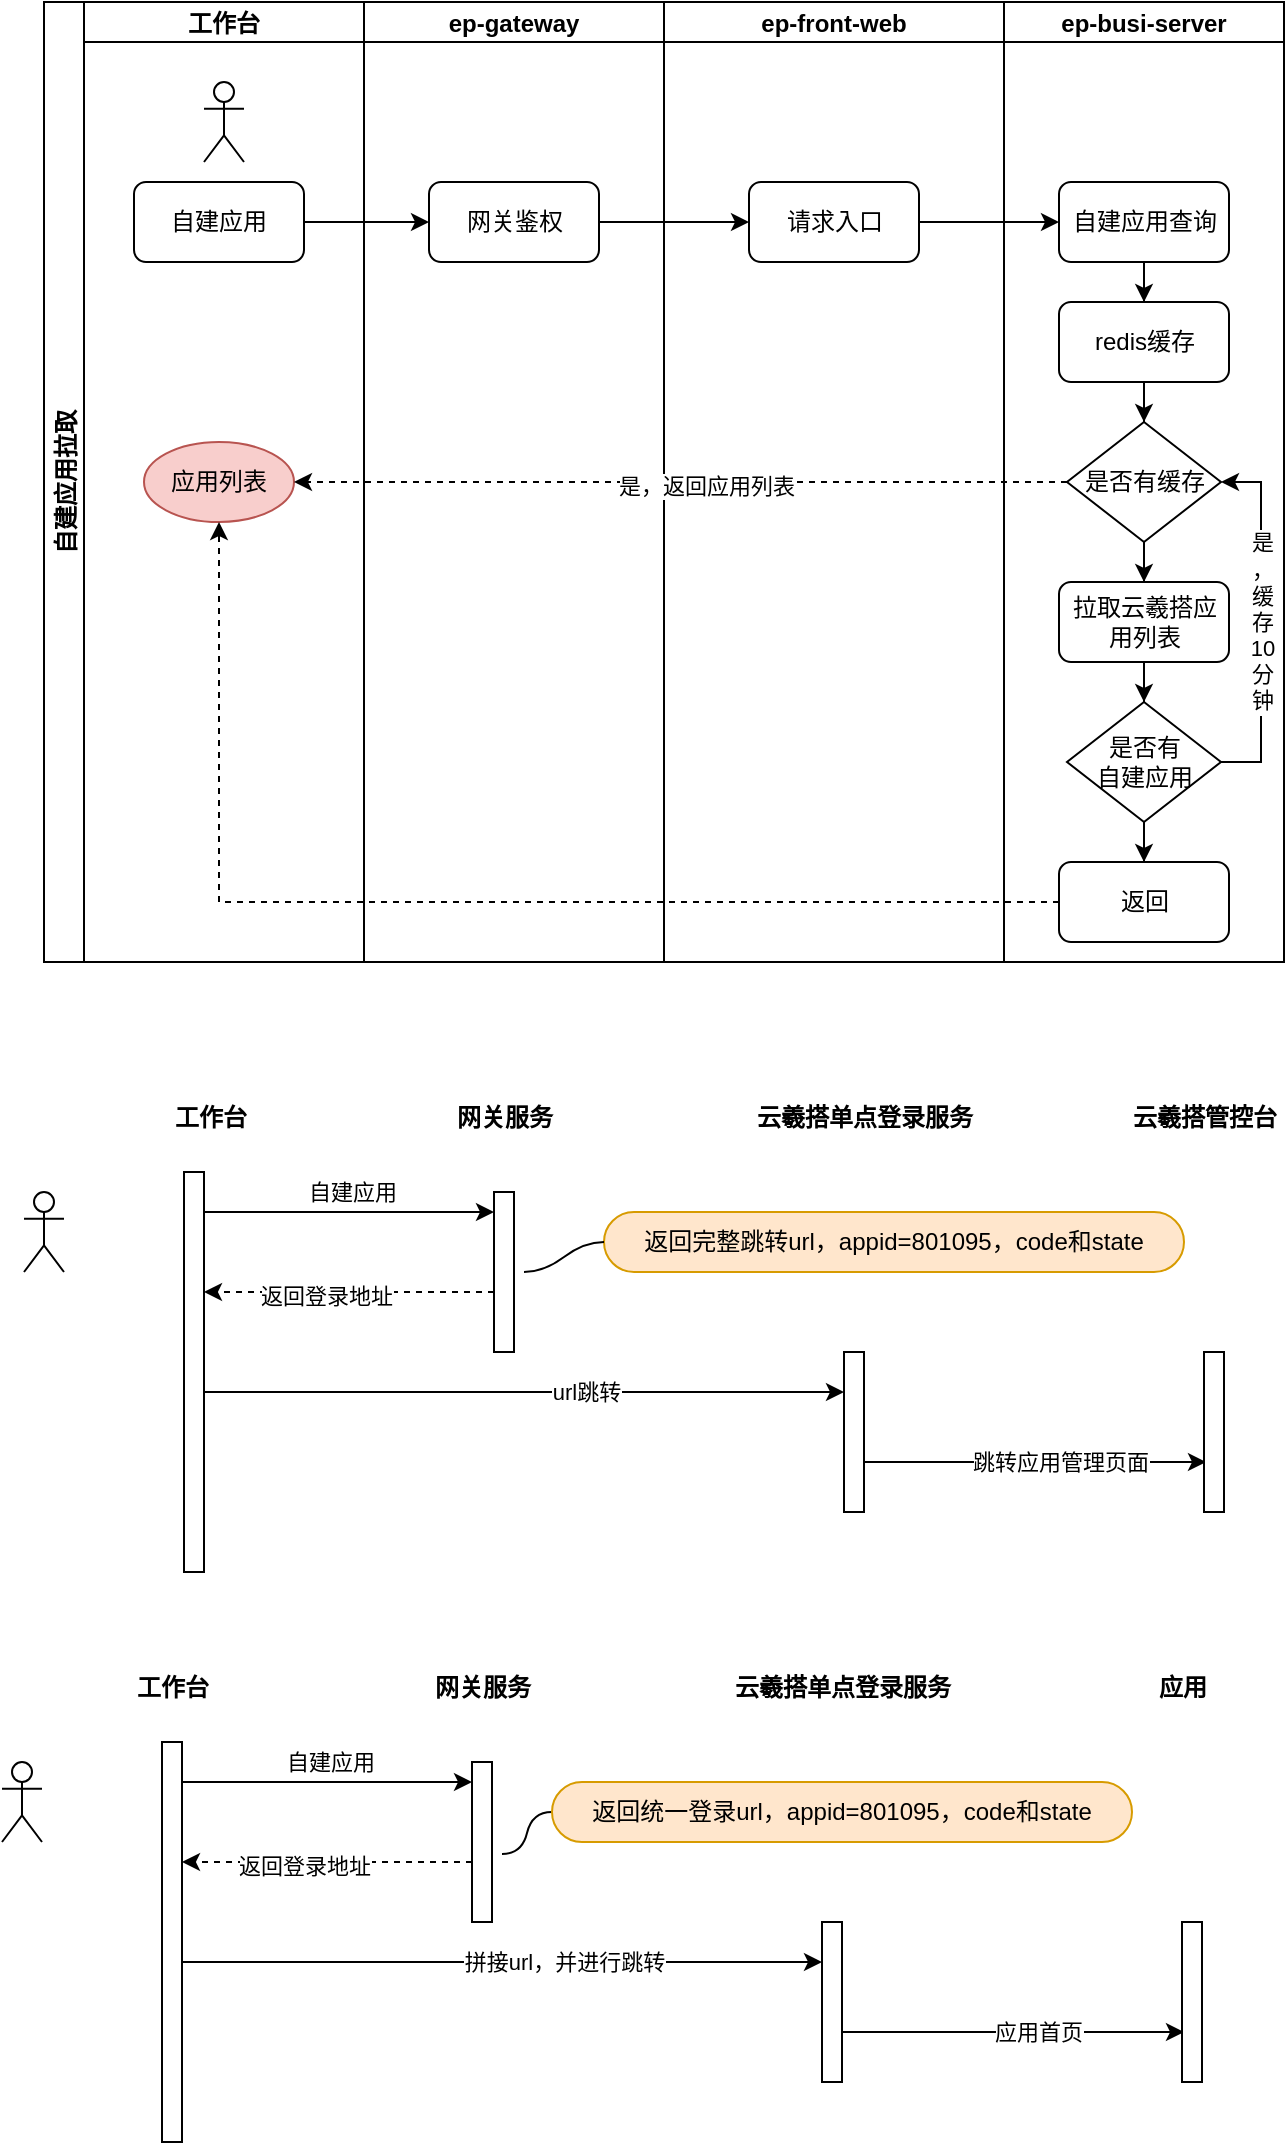 <mxfile version="21.5.2" type="github">
  <diagram name="第 1 页" id="CjZAQfYytGKl4JhauSCb">
    <mxGraphModel dx="954" dy="562" grid="1" gridSize="10" guides="1" tooltips="1" connect="1" arrows="1" fold="1" page="1" pageScale="1" pageWidth="827" pageHeight="1169" math="0" shadow="0">
      <root>
        <mxCell id="0" />
        <mxCell id="1" parent="0" />
        <mxCell id="qKHOSGlm7bQg_kF8OSWa-1" value="自建应用拉取" style="swimlane;childLayout=stackLayout;resizeParent=1;resizeParentMax=0;startSize=20;horizontal=0;horizontalStack=1;" vertex="1" parent="1">
          <mxGeometry x="120" y="40" width="620" height="480" as="geometry" />
        </mxCell>
        <mxCell id="qKHOSGlm7bQg_kF8OSWa-17" value="工作台" style="swimlane;startSize=20;" vertex="1" parent="qKHOSGlm7bQg_kF8OSWa-1">
          <mxGeometry x="20" width="140" height="480" as="geometry" />
        </mxCell>
        <mxCell id="qKHOSGlm7bQg_kF8OSWa-19" value="" style="shape=umlActor;verticalLabelPosition=bottom;verticalAlign=top;html=1;outlineConnect=0;" vertex="1" parent="qKHOSGlm7bQg_kF8OSWa-17">
          <mxGeometry x="60" y="40" width="20" height="40" as="geometry" />
        </mxCell>
        <mxCell id="qKHOSGlm7bQg_kF8OSWa-20" value="自建应用" style="rounded=1;whiteSpace=wrap;html=1;" vertex="1" parent="qKHOSGlm7bQg_kF8OSWa-17">
          <mxGeometry x="25" y="90" width="85" height="40" as="geometry" />
        </mxCell>
        <mxCell id="qKHOSGlm7bQg_kF8OSWa-33" value="应用列表" style="strokeWidth=1;html=1;shape=mxgraph.flowchart.start_1;whiteSpace=wrap;fillColor=#f8cecc;strokeColor=#b85450;" vertex="1" parent="qKHOSGlm7bQg_kF8OSWa-17">
          <mxGeometry x="30" y="220" width="75" height="40" as="geometry" />
        </mxCell>
        <mxCell id="qKHOSGlm7bQg_kF8OSWa-2" value="ep-gateway" style="swimlane;startSize=20;" vertex="1" parent="qKHOSGlm7bQg_kF8OSWa-1">
          <mxGeometry x="160" width="150" height="480" as="geometry" />
        </mxCell>
        <mxCell id="qKHOSGlm7bQg_kF8OSWa-22" value="网关鉴权" style="rounded=1;whiteSpace=wrap;html=1;" vertex="1" parent="qKHOSGlm7bQg_kF8OSWa-2">
          <mxGeometry x="32.5" y="90" width="85" height="40" as="geometry" />
        </mxCell>
        <mxCell id="qKHOSGlm7bQg_kF8OSWa-3" value="ep-front-web" style="swimlane;startSize=20;" vertex="1" parent="qKHOSGlm7bQg_kF8OSWa-1">
          <mxGeometry x="310" width="170" height="480" as="geometry" />
        </mxCell>
        <mxCell id="qKHOSGlm7bQg_kF8OSWa-23" value="请求入口" style="rounded=1;whiteSpace=wrap;html=1;" vertex="1" parent="qKHOSGlm7bQg_kF8OSWa-3">
          <mxGeometry x="42.5" y="90" width="85" height="40" as="geometry" />
        </mxCell>
        <mxCell id="qKHOSGlm7bQg_kF8OSWa-25" style="edgeStyle=orthogonalEdgeStyle;rounded=0;orthogonalLoop=1;jettySize=auto;html=1;" edge="1" parent="qKHOSGlm7bQg_kF8OSWa-1" source="qKHOSGlm7bQg_kF8OSWa-20" target="qKHOSGlm7bQg_kF8OSWa-22">
          <mxGeometry relative="1" as="geometry" />
        </mxCell>
        <mxCell id="qKHOSGlm7bQg_kF8OSWa-26" style="edgeStyle=orthogonalEdgeStyle;rounded=0;orthogonalLoop=1;jettySize=auto;html=1;" edge="1" parent="qKHOSGlm7bQg_kF8OSWa-1" source="qKHOSGlm7bQg_kF8OSWa-22" target="qKHOSGlm7bQg_kF8OSWa-23">
          <mxGeometry relative="1" as="geometry" />
        </mxCell>
        <mxCell id="qKHOSGlm7bQg_kF8OSWa-27" style="edgeStyle=orthogonalEdgeStyle;rounded=0;orthogonalLoop=1;jettySize=auto;html=1;" edge="1" parent="qKHOSGlm7bQg_kF8OSWa-1" source="qKHOSGlm7bQg_kF8OSWa-23" target="qKHOSGlm7bQg_kF8OSWa-24">
          <mxGeometry relative="1" as="geometry" />
        </mxCell>
        <mxCell id="qKHOSGlm7bQg_kF8OSWa-4" value="ep-busi-server" style="swimlane;startSize=20;" vertex="1" parent="qKHOSGlm7bQg_kF8OSWa-1">
          <mxGeometry x="480" width="140" height="480" as="geometry" />
        </mxCell>
        <mxCell id="qKHOSGlm7bQg_kF8OSWa-30" style="edgeStyle=orthogonalEdgeStyle;rounded=0;orthogonalLoop=1;jettySize=auto;html=1;entryX=0.5;entryY=0;entryDx=0;entryDy=0;" edge="1" parent="qKHOSGlm7bQg_kF8OSWa-4" source="qKHOSGlm7bQg_kF8OSWa-24" target="qKHOSGlm7bQg_kF8OSWa-29">
          <mxGeometry relative="1" as="geometry" />
        </mxCell>
        <mxCell id="qKHOSGlm7bQg_kF8OSWa-24" value="自建应用查询" style="rounded=1;whiteSpace=wrap;html=1;" vertex="1" parent="qKHOSGlm7bQg_kF8OSWa-4">
          <mxGeometry x="27.5" y="90" width="85" height="40" as="geometry" />
        </mxCell>
        <mxCell id="qKHOSGlm7bQg_kF8OSWa-32" style="edgeStyle=orthogonalEdgeStyle;rounded=0;orthogonalLoop=1;jettySize=auto;html=1;" edge="1" parent="qKHOSGlm7bQg_kF8OSWa-4" source="qKHOSGlm7bQg_kF8OSWa-29" target="qKHOSGlm7bQg_kF8OSWa-31">
          <mxGeometry relative="1" as="geometry" />
        </mxCell>
        <mxCell id="qKHOSGlm7bQg_kF8OSWa-29" value="redis缓存" style="rounded=1;whiteSpace=wrap;html=1;" vertex="1" parent="qKHOSGlm7bQg_kF8OSWa-4">
          <mxGeometry x="27.5" y="150" width="85" height="40" as="geometry" />
        </mxCell>
        <mxCell id="qKHOSGlm7bQg_kF8OSWa-37" style="edgeStyle=orthogonalEdgeStyle;rounded=0;orthogonalLoop=1;jettySize=auto;html=1;entryX=0.5;entryY=0;entryDx=0;entryDy=0;" edge="1" parent="qKHOSGlm7bQg_kF8OSWa-4" source="qKHOSGlm7bQg_kF8OSWa-31" target="qKHOSGlm7bQg_kF8OSWa-36">
          <mxGeometry relative="1" as="geometry" />
        </mxCell>
        <mxCell id="qKHOSGlm7bQg_kF8OSWa-31" value="是否有缓存" style="rhombus;whiteSpace=wrap;html=1;" vertex="1" parent="qKHOSGlm7bQg_kF8OSWa-4">
          <mxGeometry x="31.5" y="210" width="77" height="60" as="geometry" />
        </mxCell>
        <mxCell id="qKHOSGlm7bQg_kF8OSWa-41" style="edgeStyle=orthogonalEdgeStyle;rounded=0;orthogonalLoop=1;jettySize=auto;html=1;" edge="1" parent="qKHOSGlm7bQg_kF8OSWa-4" source="qKHOSGlm7bQg_kF8OSWa-36" target="qKHOSGlm7bQg_kF8OSWa-38">
          <mxGeometry relative="1" as="geometry" />
        </mxCell>
        <mxCell id="qKHOSGlm7bQg_kF8OSWa-36" value="拉取云羲搭应用列表" style="rounded=1;whiteSpace=wrap;html=1;" vertex="1" parent="qKHOSGlm7bQg_kF8OSWa-4">
          <mxGeometry x="27.5" y="290" width="85" height="40" as="geometry" />
        </mxCell>
        <mxCell id="qKHOSGlm7bQg_kF8OSWa-39" style="edgeStyle=orthogonalEdgeStyle;rounded=0;orthogonalLoop=1;jettySize=auto;html=1;entryX=1;entryY=0.5;entryDx=0;entryDy=0;exitX=1;exitY=0.5;exitDx=0;exitDy=0;" edge="1" parent="qKHOSGlm7bQg_kF8OSWa-4" source="qKHOSGlm7bQg_kF8OSWa-38" target="qKHOSGlm7bQg_kF8OSWa-31">
          <mxGeometry relative="1" as="geometry" />
        </mxCell>
        <mxCell id="qKHOSGlm7bQg_kF8OSWa-40" value="是&lt;br&gt;，&lt;br&gt;缓&lt;br&gt;存&lt;br&gt;10&lt;br&gt;分&lt;br&gt;钟" style="edgeLabel;html=1;align=center;verticalAlign=middle;resizable=0;points=[];" vertex="1" connectable="0" parent="qKHOSGlm7bQg_kF8OSWa-39">
          <mxGeometry y="1" relative="1" as="geometry">
            <mxPoint x="1" as="offset" />
          </mxGeometry>
        </mxCell>
        <mxCell id="qKHOSGlm7bQg_kF8OSWa-44" style="edgeStyle=orthogonalEdgeStyle;rounded=0;orthogonalLoop=1;jettySize=auto;html=1;" edge="1" parent="qKHOSGlm7bQg_kF8OSWa-4" source="qKHOSGlm7bQg_kF8OSWa-38" target="qKHOSGlm7bQg_kF8OSWa-43">
          <mxGeometry relative="1" as="geometry" />
        </mxCell>
        <mxCell id="qKHOSGlm7bQg_kF8OSWa-38" value="是否有&lt;br&gt;自建应用" style="rhombus;whiteSpace=wrap;html=1;" vertex="1" parent="qKHOSGlm7bQg_kF8OSWa-4">
          <mxGeometry x="31.5" y="350" width="77" height="60" as="geometry" />
        </mxCell>
        <mxCell id="qKHOSGlm7bQg_kF8OSWa-43" value="返回" style="rounded=1;whiteSpace=wrap;html=1;" vertex="1" parent="qKHOSGlm7bQg_kF8OSWa-4">
          <mxGeometry x="27.5" y="430" width="85" height="40" as="geometry" />
        </mxCell>
        <mxCell id="qKHOSGlm7bQg_kF8OSWa-34" style="edgeStyle=orthogonalEdgeStyle;rounded=0;orthogonalLoop=1;jettySize=auto;html=1;entryX=1;entryY=0.5;entryDx=0;entryDy=0;entryPerimeter=0;dashed=1;" edge="1" parent="qKHOSGlm7bQg_kF8OSWa-1" source="qKHOSGlm7bQg_kF8OSWa-31" target="qKHOSGlm7bQg_kF8OSWa-33">
          <mxGeometry relative="1" as="geometry" />
        </mxCell>
        <mxCell id="qKHOSGlm7bQg_kF8OSWa-35" value="是，返回应用列表" style="edgeLabel;html=1;align=center;verticalAlign=middle;resizable=0;points=[];" vertex="1" connectable="0" parent="qKHOSGlm7bQg_kF8OSWa-34">
          <mxGeometry x="-0.066" y="2" relative="1" as="geometry">
            <mxPoint as="offset" />
          </mxGeometry>
        </mxCell>
        <mxCell id="qKHOSGlm7bQg_kF8OSWa-45" style="edgeStyle=orthogonalEdgeStyle;rounded=0;orthogonalLoop=1;jettySize=auto;html=1;entryX=0.5;entryY=1;entryDx=0;entryDy=0;entryPerimeter=0;dashed=1;" edge="1" parent="qKHOSGlm7bQg_kF8OSWa-1" source="qKHOSGlm7bQg_kF8OSWa-43" target="qKHOSGlm7bQg_kF8OSWa-33">
          <mxGeometry relative="1" as="geometry" />
        </mxCell>
        <mxCell id="qKHOSGlm7bQg_kF8OSWa-96" style="edgeStyle=elbowEdgeStyle;rounded=0;orthogonalLoop=1;jettySize=auto;html=1;elbow=horizontal;curved=0;" edge="1" parent="1">
          <mxGeometry relative="1" as="geometry">
            <mxPoint x="189" y="930" as="sourcePoint" />
            <mxPoint x="334" y="930" as="targetPoint" />
          </mxGeometry>
        </mxCell>
        <mxCell id="qKHOSGlm7bQg_kF8OSWa-97" value="自建应用" style="edgeLabel;html=1;align=center;verticalAlign=middle;resizable=0;points=[];" vertex="1" connectable="0" parent="qKHOSGlm7bQg_kF8OSWa-96">
          <mxGeometry x="-0.241" y="4" relative="1" as="geometry">
            <mxPoint x="19" y="-6" as="offset" />
          </mxGeometry>
        </mxCell>
        <mxCell id="qKHOSGlm7bQg_kF8OSWa-98" style="edgeStyle=elbowEdgeStyle;rounded=0;orthogonalLoop=1;jettySize=auto;html=1;elbow=vertical;curved=0;" edge="1" parent="1">
          <mxGeometry relative="1" as="geometry">
            <mxPoint x="189" y="1020" as="sourcePoint" />
            <mxPoint x="509" y="1020" as="targetPoint" />
          </mxGeometry>
        </mxCell>
        <mxCell id="qKHOSGlm7bQg_kF8OSWa-99" value="拼接url，并进行跳转" style="edgeLabel;html=1;align=center;verticalAlign=middle;resizable=0;points=[];" vertex="1" connectable="0" parent="qKHOSGlm7bQg_kF8OSWa-98">
          <mxGeometry x="0.194" y="1" relative="1" as="geometry">
            <mxPoint y="1" as="offset" />
          </mxGeometry>
        </mxCell>
        <mxCell id="qKHOSGlm7bQg_kF8OSWa-100" value="" style="html=1;points=[];perimeter=orthogonalPerimeter;outlineConnect=0;targetShapes=umlLifeline;portConstraint=eastwest;newEdgeStyle={&quot;edgeStyle&quot;:&quot;elbowEdgeStyle&quot;,&quot;elbow&quot;:&quot;vertical&quot;,&quot;curved&quot;:0,&quot;rounded&quot;:0};" vertex="1" parent="1">
          <mxGeometry x="179" y="910" width="10" height="200" as="geometry" />
        </mxCell>
        <mxCell id="qKHOSGlm7bQg_kF8OSWa-101" value="" style="shape=umlActor;verticalLabelPosition=bottom;verticalAlign=top;html=1;outlineConnect=0;" vertex="1" parent="1">
          <mxGeometry x="99" y="920" width="20" height="40" as="geometry" />
        </mxCell>
        <mxCell id="qKHOSGlm7bQg_kF8OSWa-102" value="工作台" style="text;align=center;fontStyle=1;verticalAlign=middle;spacingLeft=3;spacingRight=3;strokeColor=none;rotatable=0;points=[[0,0.5],[1,0.5]];portConstraint=eastwest;html=1;" vertex="1" parent="1">
          <mxGeometry x="144" y="870" width="80" height="26" as="geometry" />
        </mxCell>
        <mxCell id="qKHOSGlm7bQg_kF8OSWa-103" value="网关服务" style="text;align=center;fontStyle=1;verticalAlign=middle;spacingLeft=3;spacingRight=3;strokeColor=none;rotatable=0;points=[[0,0.5],[1,0.5]];portConstraint=eastwest;html=1;" vertex="1" parent="1">
          <mxGeometry x="299" y="870" width="80" height="26" as="geometry" />
        </mxCell>
        <mxCell id="qKHOSGlm7bQg_kF8OSWa-104" value="云羲搭单点登录服务" style="text;align=center;fontStyle=1;verticalAlign=middle;spacingLeft=3;spacingRight=3;strokeColor=none;rotatable=0;points=[[0,0.5],[1,0.5]];portConstraint=eastwest;html=1;" vertex="1" parent="1">
          <mxGeometry x="479" y="870" width="80" height="26" as="geometry" />
        </mxCell>
        <mxCell id="qKHOSGlm7bQg_kF8OSWa-105" value="应用" style="text;align=center;fontStyle=1;verticalAlign=middle;spacingLeft=3;spacingRight=3;strokeColor=none;rotatable=0;points=[[0,0.5],[1,0.5]];portConstraint=eastwest;html=1;" vertex="1" parent="1">
          <mxGeometry x="649" y="870" width="80" height="26" as="geometry" />
        </mxCell>
        <mxCell id="qKHOSGlm7bQg_kF8OSWa-106" style="edgeStyle=elbowEdgeStyle;rounded=0;orthogonalLoop=1;jettySize=auto;html=1;elbow=vertical;curved=0;dashed=1;" edge="1" parent="1">
          <mxGeometry relative="1" as="geometry">
            <mxPoint x="334" y="970" as="sourcePoint" />
            <mxPoint x="189" y="970" as="targetPoint" />
          </mxGeometry>
        </mxCell>
        <mxCell id="qKHOSGlm7bQg_kF8OSWa-107" value="返回登录地址" style="edgeLabel;html=1;align=center;verticalAlign=middle;resizable=0;points=[];" vertex="1" connectable="0" parent="qKHOSGlm7bQg_kF8OSWa-106">
          <mxGeometry x="0.159" y="2" relative="1" as="geometry">
            <mxPoint as="offset" />
          </mxGeometry>
        </mxCell>
        <mxCell id="qKHOSGlm7bQg_kF8OSWa-108" value="" style="html=1;points=[];perimeter=orthogonalPerimeter;outlineConnect=0;targetShapes=umlLifeline;portConstraint=eastwest;newEdgeStyle={&quot;edgeStyle&quot;:&quot;elbowEdgeStyle&quot;,&quot;elbow&quot;:&quot;vertical&quot;,&quot;curved&quot;:0,&quot;rounded&quot;:0};" vertex="1" parent="1">
          <mxGeometry x="334" y="920" width="10" height="80" as="geometry" />
        </mxCell>
        <mxCell id="qKHOSGlm7bQg_kF8OSWa-109" style="edgeStyle=elbowEdgeStyle;rounded=0;orthogonalLoop=1;jettySize=auto;html=1;elbow=vertical;curved=0;entryX=0.1;entryY=0.688;entryDx=0;entryDy=0;entryPerimeter=0;" edge="1" parent="1" source="qKHOSGlm7bQg_kF8OSWa-111" target="qKHOSGlm7bQg_kF8OSWa-112">
          <mxGeometry relative="1" as="geometry" />
        </mxCell>
        <mxCell id="qKHOSGlm7bQg_kF8OSWa-110" value="应用首页" style="edgeLabel;html=1;align=center;verticalAlign=middle;resizable=0;points=[];" vertex="1" connectable="0" parent="qKHOSGlm7bQg_kF8OSWa-109">
          <mxGeometry x="0.146" relative="1" as="geometry">
            <mxPoint as="offset" />
          </mxGeometry>
        </mxCell>
        <mxCell id="qKHOSGlm7bQg_kF8OSWa-111" value="" style="html=1;points=[];perimeter=orthogonalPerimeter;outlineConnect=0;targetShapes=umlLifeline;portConstraint=eastwest;newEdgeStyle={&quot;edgeStyle&quot;:&quot;elbowEdgeStyle&quot;,&quot;elbow&quot;:&quot;vertical&quot;,&quot;curved&quot;:0,&quot;rounded&quot;:0};" vertex="1" parent="1">
          <mxGeometry x="509" y="1000" width="10" height="80" as="geometry" />
        </mxCell>
        <mxCell id="qKHOSGlm7bQg_kF8OSWa-112" value="" style="html=1;points=[];perimeter=orthogonalPerimeter;outlineConnect=0;targetShapes=umlLifeline;portConstraint=eastwest;newEdgeStyle={&quot;edgeStyle&quot;:&quot;elbowEdgeStyle&quot;,&quot;elbow&quot;:&quot;vertical&quot;,&quot;curved&quot;:0,&quot;rounded&quot;:0};" vertex="1" parent="1">
          <mxGeometry x="689" y="1000" width="10" height="80" as="geometry" />
        </mxCell>
        <mxCell id="qKHOSGlm7bQg_kF8OSWa-120" value="" style="edgeStyle=entityRelationEdgeStyle;startArrow=none;endArrow=none;segment=10;curved=1;sourcePerimeterSpacing=0;targetPerimeterSpacing=0;rounded=0;entryX=0;entryY=0.5;entryDx=0;entryDy=0;" edge="1" parent="1" target="qKHOSGlm7bQg_kF8OSWa-122">
          <mxGeometry relative="1" as="geometry">
            <mxPoint x="349" y="966" as="sourcePoint" />
            <mxPoint x="372" y="958" as="targetPoint" />
          </mxGeometry>
        </mxCell>
        <mxCell id="qKHOSGlm7bQg_kF8OSWa-122" value="返回统一登录url，appid=801095，code和state" style="whiteSpace=wrap;html=1;rounded=1;arcSize=50;align=center;verticalAlign=middle;strokeWidth=1;autosize=1;spacing=4;treeFolding=1;treeMoving=1;newEdgeStyle={&quot;edgeStyle&quot;:&quot;entityRelationEdgeStyle&quot;,&quot;startArrow&quot;:&quot;none&quot;,&quot;endArrow&quot;:&quot;none&quot;,&quot;segment&quot;:10,&quot;curved&quot;:1,&quot;sourcePerimeterSpacing&quot;:0,&quot;targetPerimeterSpacing&quot;:0};fillColor=#ffe6cc;strokeColor=#d79b00;" vertex="1" parent="1">
          <mxGeometry x="374" y="930" width="290" height="30" as="geometry" />
        </mxCell>
        <mxCell id="qKHOSGlm7bQg_kF8OSWa-123" style="edgeStyle=elbowEdgeStyle;rounded=0;orthogonalLoop=1;jettySize=auto;html=1;elbow=horizontal;curved=0;" edge="1" parent="1">
          <mxGeometry relative="1" as="geometry">
            <mxPoint x="200" y="645" as="sourcePoint" />
            <mxPoint x="345" y="645" as="targetPoint" />
          </mxGeometry>
        </mxCell>
        <mxCell id="qKHOSGlm7bQg_kF8OSWa-124" value="自建应用" style="edgeLabel;html=1;align=center;verticalAlign=middle;resizable=0;points=[];" vertex="1" connectable="0" parent="qKHOSGlm7bQg_kF8OSWa-123">
          <mxGeometry x="-0.241" y="4" relative="1" as="geometry">
            <mxPoint x="19" y="-6" as="offset" />
          </mxGeometry>
        </mxCell>
        <mxCell id="qKHOSGlm7bQg_kF8OSWa-125" style="edgeStyle=elbowEdgeStyle;rounded=0;orthogonalLoop=1;jettySize=auto;html=1;elbow=vertical;curved=0;" edge="1" parent="1">
          <mxGeometry relative="1" as="geometry">
            <mxPoint x="200" y="735" as="sourcePoint" />
            <mxPoint x="520" y="735" as="targetPoint" />
          </mxGeometry>
        </mxCell>
        <mxCell id="qKHOSGlm7bQg_kF8OSWa-126" value="url跳转" style="edgeLabel;html=1;align=center;verticalAlign=middle;resizable=0;points=[];" vertex="1" connectable="0" parent="qKHOSGlm7bQg_kF8OSWa-125">
          <mxGeometry x="0.194" y="1" relative="1" as="geometry">
            <mxPoint y="1" as="offset" />
          </mxGeometry>
        </mxCell>
        <mxCell id="qKHOSGlm7bQg_kF8OSWa-127" value="" style="html=1;points=[];perimeter=orthogonalPerimeter;outlineConnect=0;targetShapes=umlLifeline;portConstraint=eastwest;newEdgeStyle={&quot;edgeStyle&quot;:&quot;elbowEdgeStyle&quot;,&quot;elbow&quot;:&quot;vertical&quot;,&quot;curved&quot;:0,&quot;rounded&quot;:0};" vertex="1" parent="1">
          <mxGeometry x="190" y="625" width="10" height="200" as="geometry" />
        </mxCell>
        <mxCell id="qKHOSGlm7bQg_kF8OSWa-128" value="" style="shape=umlActor;verticalLabelPosition=bottom;verticalAlign=top;html=1;outlineConnect=0;" vertex="1" parent="1">
          <mxGeometry x="110" y="635" width="20" height="40" as="geometry" />
        </mxCell>
        <mxCell id="qKHOSGlm7bQg_kF8OSWa-129" value="工作台" style="text;align=center;fontStyle=1;verticalAlign=middle;spacingLeft=3;spacingRight=3;strokeColor=none;rotatable=0;points=[[0,0.5],[1,0.5]];portConstraint=eastwest;html=1;" vertex="1" parent="1">
          <mxGeometry x="170" y="585" width="65" height="26" as="geometry" />
        </mxCell>
        <mxCell id="qKHOSGlm7bQg_kF8OSWa-130" value="网关服务" style="text;align=center;fontStyle=1;verticalAlign=middle;spacingLeft=3;spacingRight=3;strokeColor=none;rotatable=0;points=[[0,0.5],[1,0.5]];portConstraint=eastwest;html=1;" vertex="1" parent="1">
          <mxGeometry x="310" y="585" width="80" height="26" as="geometry" />
        </mxCell>
        <mxCell id="qKHOSGlm7bQg_kF8OSWa-131" value="云羲搭单点登录服务" style="text;align=center;fontStyle=1;verticalAlign=middle;spacingLeft=3;spacingRight=3;strokeColor=none;rotatable=0;points=[[0,0.5],[1,0.5]];portConstraint=eastwest;html=1;" vertex="1" parent="1">
          <mxGeometry x="490" y="585" width="80" height="26" as="geometry" />
        </mxCell>
        <mxCell id="qKHOSGlm7bQg_kF8OSWa-132" value="云羲搭管控台" style="text;align=center;fontStyle=1;verticalAlign=middle;spacingLeft=3;spacingRight=3;strokeColor=none;rotatable=0;points=[[0,0.5],[1,0.5]];portConstraint=eastwest;html=1;" vertex="1" parent="1">
          <mxGeometry x="660" y="585" width="80" height="26" as="geometry" />
        </mxCell>
        <mxCell id="qKHOSGlm7bQg_kF8OSWa-133" style="edgeStyle=elbowEdgeStyle;rounded=0;orthogonalLoop=1;jettySize=auto;html=1;elbow=vertical;curved=0;dashed=1;" edge="1" parent="1">
          <mxGeometry relative="1" as="geometry">
            <mxPoint x="345" y="685" as="sourcePoint" />
            <mxPoint x="200" y="685" as="targetPoint" />
          </mxGeometry>
        </mxCell>
        <mxCell id="qKHOSGlm7bQg_kF8OSWa-134" value="返回登录地址" style="edgeLabel;html=1;align=center;verticalAlign=middle;resizable=0;points=[];" vertex="1" connectable="0" parent="qKHOSGlm7bQg_kF8OSWa-133">
          <mxGeometry x="0.159" y="2" relative="1" as="geometry">
            <mxPoint as="offset" />
          </mxGeometry>
        </mxCell>
        <mxCell id="qKHOSGlm7bQg_kF8OSWa-135" value="" style="html=1;points=[];perimeter=orthogonalPerimeter;outlineConnect=0;targetShapes=umlLifeline;portConstraint=eastwest;newEdgeStyle={&quot;edgeStyle&quot;:&quot;elbowEdgeStyle&quot;,&quot;elbow&quot;:&quot;vertical&quot;,&quot;curved&quot;:0,&quot;rounded&quot;:0};" vertex="1" parent="1">
          <mxGeometry x="345" y="635" width="10" height="80" as="geometry" />
        </mxCell>
        <mxCell id="qKHOSGlm7bQg_kF8OSWa-136" style="edgeStyle=elbowEdgeStyle;rounded=0;orthogonalLoop=1;jettySize=auto;html=1;elbow=vertical;curved=0;entryX=0.1;entryY=0.688;entryDx=0;entryDy=0;entryPerimeter=0;" edge="1" parent="1" source="qKHOSGlm7bQg_kF8OSWa-138" target="qKHOSGlm7bQg_kF8OSWa-139">
          <mxGeometry relative="1" as="geometry" />
        </mxCell>
        <mxCell id="qKHOSGlm7bQg_kF8OSWa-137" value="跳转应用管理页面" style="edgeLabel;html=1;align=center;verticalAlign=middle;resizable=0;points=[];" vertex="1" connectable="0" parent="qKHOSGlm7bQg_kF8OSWa-136">
          <mxGeometry x="0.146" relative="1" as="geometry">
            <mxPoint as="offset" />
          </mxGeometry>
        </mxCell>
        <mxCell id="qKHOSGlm7bQg_kF8OSWa-138" value="" style="html=1;points=[];perimeter=orthogonalPerimeter;outlineConnect=0;targetShapes=umlLifeline;portConstraint=eastwest;newEdgeStyle={&quot;edgeStyle&quot;:&quot;elbowEdgeStyle&quot;,&quot;elbow&quot;:&quot;vertical&quot;,&quot;curved&quot;:0,&quot;rounded&quot;:0};" vertex="1" parent="1">
          <mxGeometry x="520" y="715" width="10" height="80" as="geometry" />
        </mxCell>
        <mxCell id="qKHOSGlm7bQg_kF8OSWa-139" value="" style="html=1;points=[];perimeter=orthogonalPerimeter;outlineConnect=0;targetShapes=umlLifeline;portConstraint=eastwest;newEdgeStyle={&quot;edgeStyle&quot;:&quot;elbowEdgeStyle&quot;,&quot;elbow&quot;:&quot;vertical&quot;,&quot;curved&quot;:0,&quot;rounded&quot;:0};" vertex="1" parent="1">
          <mxGeometry x="700" y="715" width="10" height="80" as="geometry" />
        </mxCell>
        <mxCell id="qKHOSGlm7bQg_kF8OSWa-140" value="返回完整跳转url，appid=801095，code和state" style="whiteSpace=wrap;html=1;rounded=1;arcSize=50;align=center;verticalAlign=middle;strokeWidth=1;autosize=1;spacing=4;treeFolding=1;treeMoving=1;newEdgeStyle={&quot;edgeStyle&quot;:&quot;entityRelationEdgeStyle&quot;,&quot;startArrow&quot;:&quot;none&quot;,&quot;endArrow&quot;:&quot;none&quot;,&quot;segment&quot;:10,&quot;curved&quot;:1,&quot;sourcePerimeterSpacing&quot;:0,&quot;targetPerimeterSpacing&quot;:0};fillColor=#ffe6cc;strokeColor=#d79b00;" vertex="1" parent="1">
          <mxGeometry x="400" y="645" width="290" height="30" as="geometry" />
        </mxCell>
        <mxCell id="qKHOSGlm7bQg_kF8OSWa-141" value="" style="edgeStyle=entityRelationEdgeStyle;startArrow=none;endArrow=none;segment=10;curved=1;sourcePerimeterSpacing=0;targetPerimeterSpacing=0;rounded=0;" edge="1" parent="1" target="qKHOSGlm7bQg_kF8OSWa-140">
          <mxGeometry relative="1" as="geometry">
            <mxPoint x="360" y="675" as="sourcePoint" />
          </mxGeometry>
        </mxCell>
      </root>
    </mxGraphModel>
  </diagram>
</mxfile>
